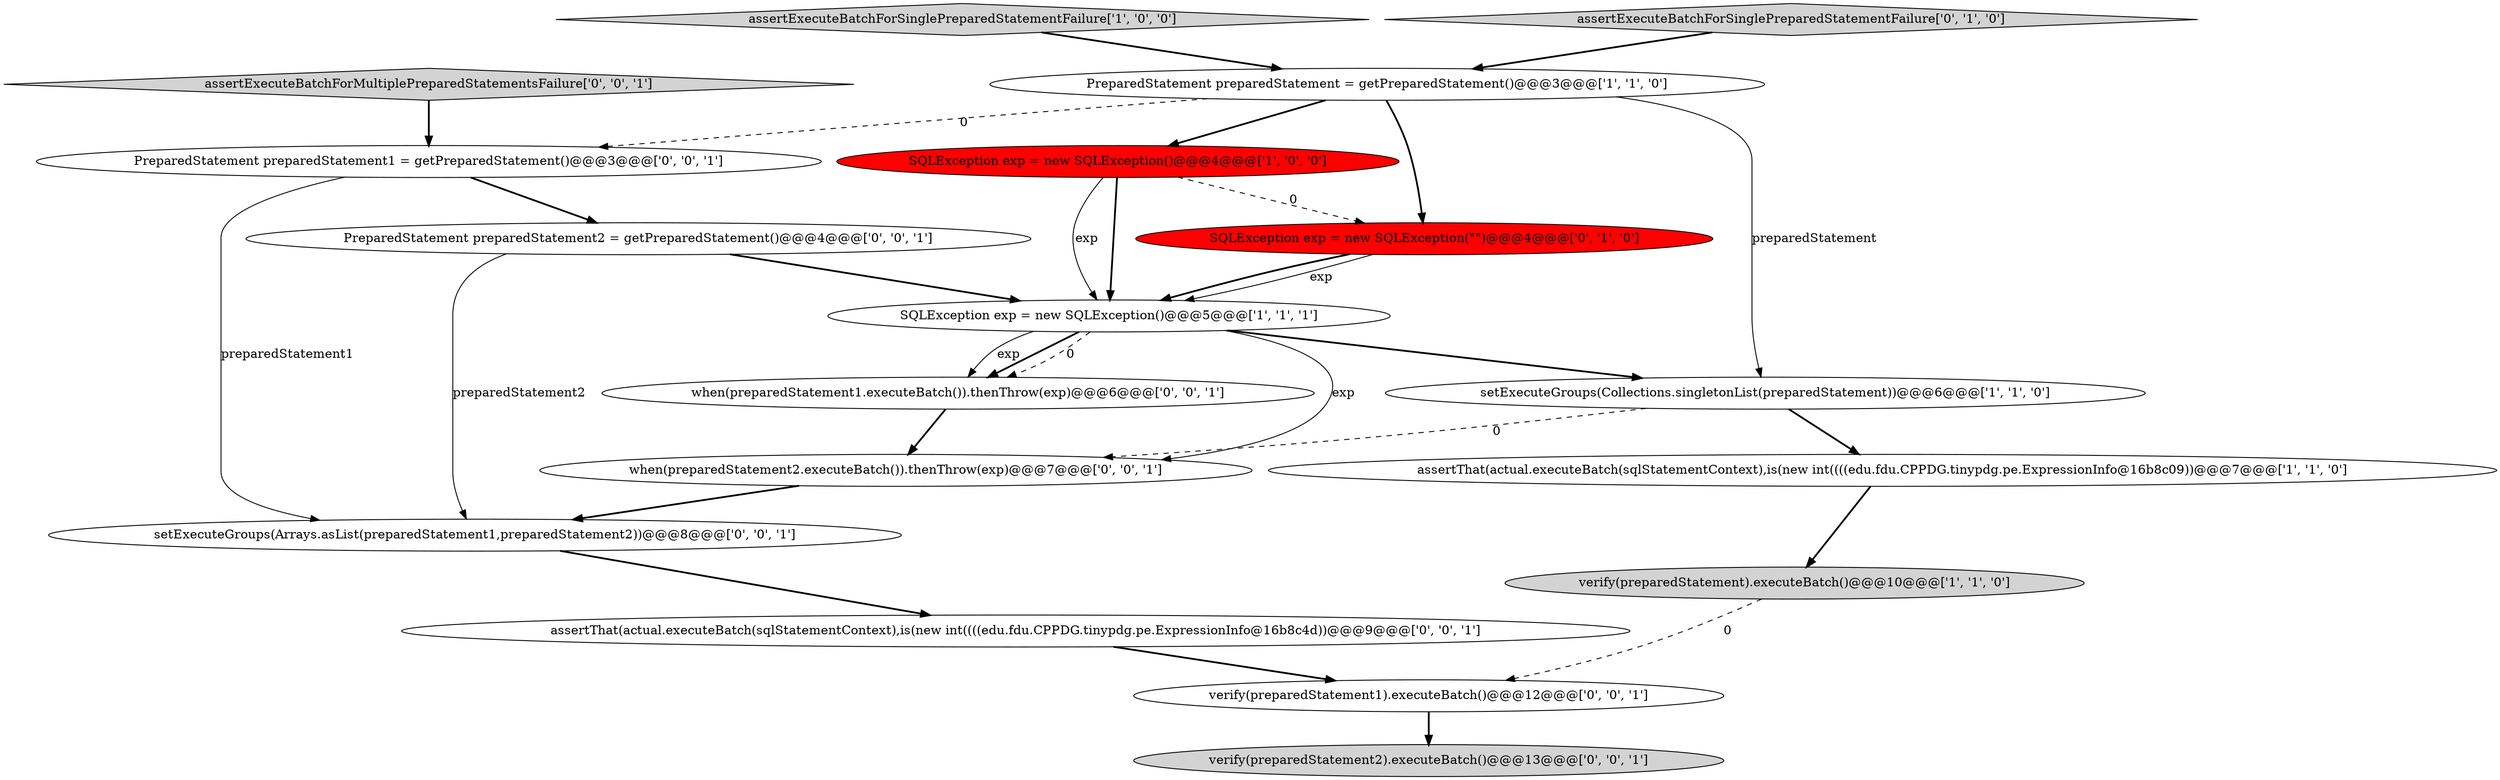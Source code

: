 digraph {
12 [style = filled, label = "assertExecuteBatchForMultiplePreparedStatementsFailure['0', '0', '1']", fillcolor = lightgray, shape = diamond image = "AAA0AAABBB3BBB"];
7 [style = filled, label = "SQLException exp = new SQLException(\"\")@@@4@@@['0', '1', '0']", fillcolor = red, shape = ellipse image = "AAA1AAABBB2BBB"];
16 [style = filled, label = "verify(preparedStatement1).executeBatch()@@@12@@@['0', '0', '1']", fillcolor = white, shape = ellipse image = "AAA0AAABBB3BBB"];
2 [style = filled, label = "verify(preparedStatement).executeBatch()@@@10@@@['1', '1', '0']", fillcolor = lightgray, shape = ellipse image = "AAA0AAABBB1BBB"];
5 [style = filled, label = "PreparedStatement preparedStatement = getPreparedStatement()@@@3@@@['1', '1', '0']", fillcolor = white, shape = ellipse image = "AAA0AAABBB1BBB"];
15 [style = filled, label = "PreparedStatement preparedStatement2 = getPreparedStatement()@@@4@@@['0', '0', '1']", fillcolor = white, shape = ellipse image = "AAA0AAABBB3BBB"];
10 [style = filled, label = "when(preparedStatement2.executeBatch()).thenThrow(exp)@@@7@@@['0', '0', '1']", fillcolor = white, shape = ellipse image = "AAA0AAABBB3BBB"];
9 [style = filled, label = "verify(preparedStatement2).executeBatch()@@@13@@@['0', '0', '1']", fillcolor = lightgray, shape = ellipse image = "AAA0AAABBB3BBB"];
11 [style = filled, label = "when(preparedStatement1.executeBatch()).thenThrow(exp)@@@6@@@['0', '0', '1']", fillcolor = white, shape = ellipse image = "AAA0AAABBB3BBB"];
13 [style = filled, label = "PreparedStatement preparedStatement1 = getPreparedStatement()@@@3@@@['0', '0', '1']", fillcolor = white, shape = ellipse image = "AAA0AAABBB3BBB"];
14 [style = filled, label = "assertThat(actual.executeBatch(sqlStatementContext),is(new int((((edu.fdu.CPPDG.tinypdg.pe.ExpressionInfo@16b8c4d))@@@9@@@['0', '0', '1']", fillcolor = white, shape = ellipse image = "AAA0AAABBB3BBB"];
6 [style = filled, label = "assertExecuteBatchForSinglePreparedStatementFailure['1', '0', '0']", fillcolor = lightgray, shape = diamond image = "AAA0AAABBB1BBB"];
1 [style = filled, label = "SQLException exp = new SQLException()@@@5@@@['1', '1', '1']", fillcolor = white, shape = ellipse image = "AAA0AAABBB1BBB"];
3 [style = filled, label = "assertThat(actual.executeBatch(sqlStatementContext),is(new int((((edu.fdu.CPPDG.tinypdg.pe.ExpressionInfo@16b8c09))@@@7@@@['1', '1', '0']", fillcolor = white, shape = ellipse image = "AAA0AAABBB1BBB"];
8 [style = filled, label = "assertExecuteBatchForSinglePreparedStatementFailure['0', '1', '0']", fillcolor = lightgray, shape = diamond image = "AAA0AAABBB2BBB"];
0 [style = filled, label = "setExecuteGroups(Collections.singletonList(preparedStatement))@@@6@@@['1', '1', '0']", fillcolor = white, shape = ellipse image = "AAA0AAABBB1BBB"];
17 [style = filled, label = "setExecuteGroups(Arrays.asList(preparedStatement1,preparedStatement2))@@@8@@@['0', '0', '1']", fillcolor = white, shape = ellipse image = "AAA0AAABBB3BBB"];
4 [style = filled, label = "SQLException exp = new SQLException()@@@4@@@['1', '0', '0']", fillcolor = red, shape = ellipse image = "AAA1AAABBB1BBB"];
5->13 [style = dashed, label="0"];
0->3 [style = bold, label=""];
14->16 [style = bold, label=""];
7->1 [style = bold, label=""];
10->17 [style = bold, label=""];
1->0 [style = bold, label=""];
0->10 [style = dashed, label="0"];
1->11 [style = bold, label=""];
12->13 [style = bold, label=""];
6->5 [style = bold, label=""];
4->1 [style = solid, label="exp"];
5->0 [style = solid, label="preparedStatement"];
3->2 [style = bold, label=""];
8->5 [style = bold, label=""];
17->14 [style = bold, label=""];
11->10 [style = bold, label=""];
1->10 [style = solid, label="exp"];
4->7 [style = dashed, label="0"];
1->11 [style = dashed, label="0"];
2->16 [style = dashed, label="0"];
5->4 [style = bold, label=""];
5->7 [style = bold, label=""];
4->1 [style = bold, label=""];
13->15 [style = bold, label=""];
1->11 [style = solid, label="exp"];
7->1 [style = solid, label="exp"];
15->17 [style = solid, label="preparedStatement2"];
16->9 [style = bold, label=""];
13->17 [style = solid, label="preparedStatement1"];
15->1 [style = bold, label=""];
}
